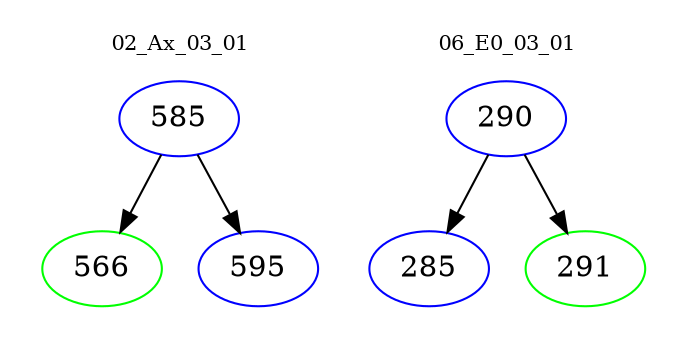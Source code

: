 digraph{
subgraph cluster_0 {
color = white
label = "02_Ax_03_01";
fontsize=10;
T0_585 [label="585", color="blue"]
T0_585 -> T0_566 [color="black"]
T0_566 [label="566", color="green"]
T0_585 -> T0_595 [color="black"]
T0_595 [label="595", color="blue"]
}
subgraph cluster_1 {
color = white
label = "06_E0_03_01";
fontsize=10;
T1_290 [label="290", color="blue"]
T1_290 -> T1_285 [color="black"]
T1_285 [label="285", color="blue"]
T1_290 -> T1_291 [color="black"]
T1_291 [label="291", color="green"]
}
}
